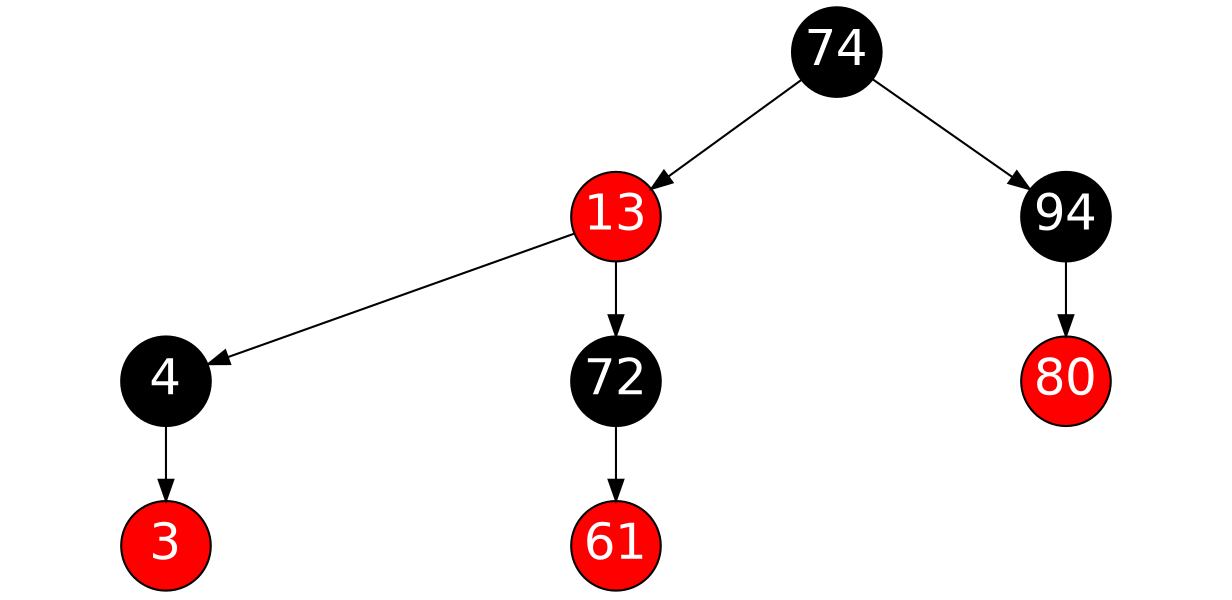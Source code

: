 digraph G {
	graph [ratio=.48];
	node [style=filled, color=black, shape=circle, width=.6 
		fontname=Helvetica, fontweight=bold, fontcolor=white, 
		fontsize=24, fixedsize=true];
	

  3, 4, 13, 61, 72, 80, 94;

  3, 13, 61, 80	
	[fillcolor=red];

4 -> 3; 
13 -> 4; 
74 -> 13; 
72 -> 61; 
13 -> 72; 
94 -> 80; 
74 -> 94; 

}